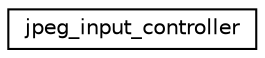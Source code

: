 digraph "Graphical Class Hierarchy"
{
  edge [fontname="Helvetica",fontsize="10",labelfontname="Helvetica",labelfontsize="10"];
  node [fontname="Helvetica",fontsize="10",shape=record];
  rankdir="LR";
  Node1 [label="jpeg_input_controller",height=0.2,width=0.4,color="black", fillcolor="white", style="filled",URL="$structjpeg__input__controller.html"];
}
